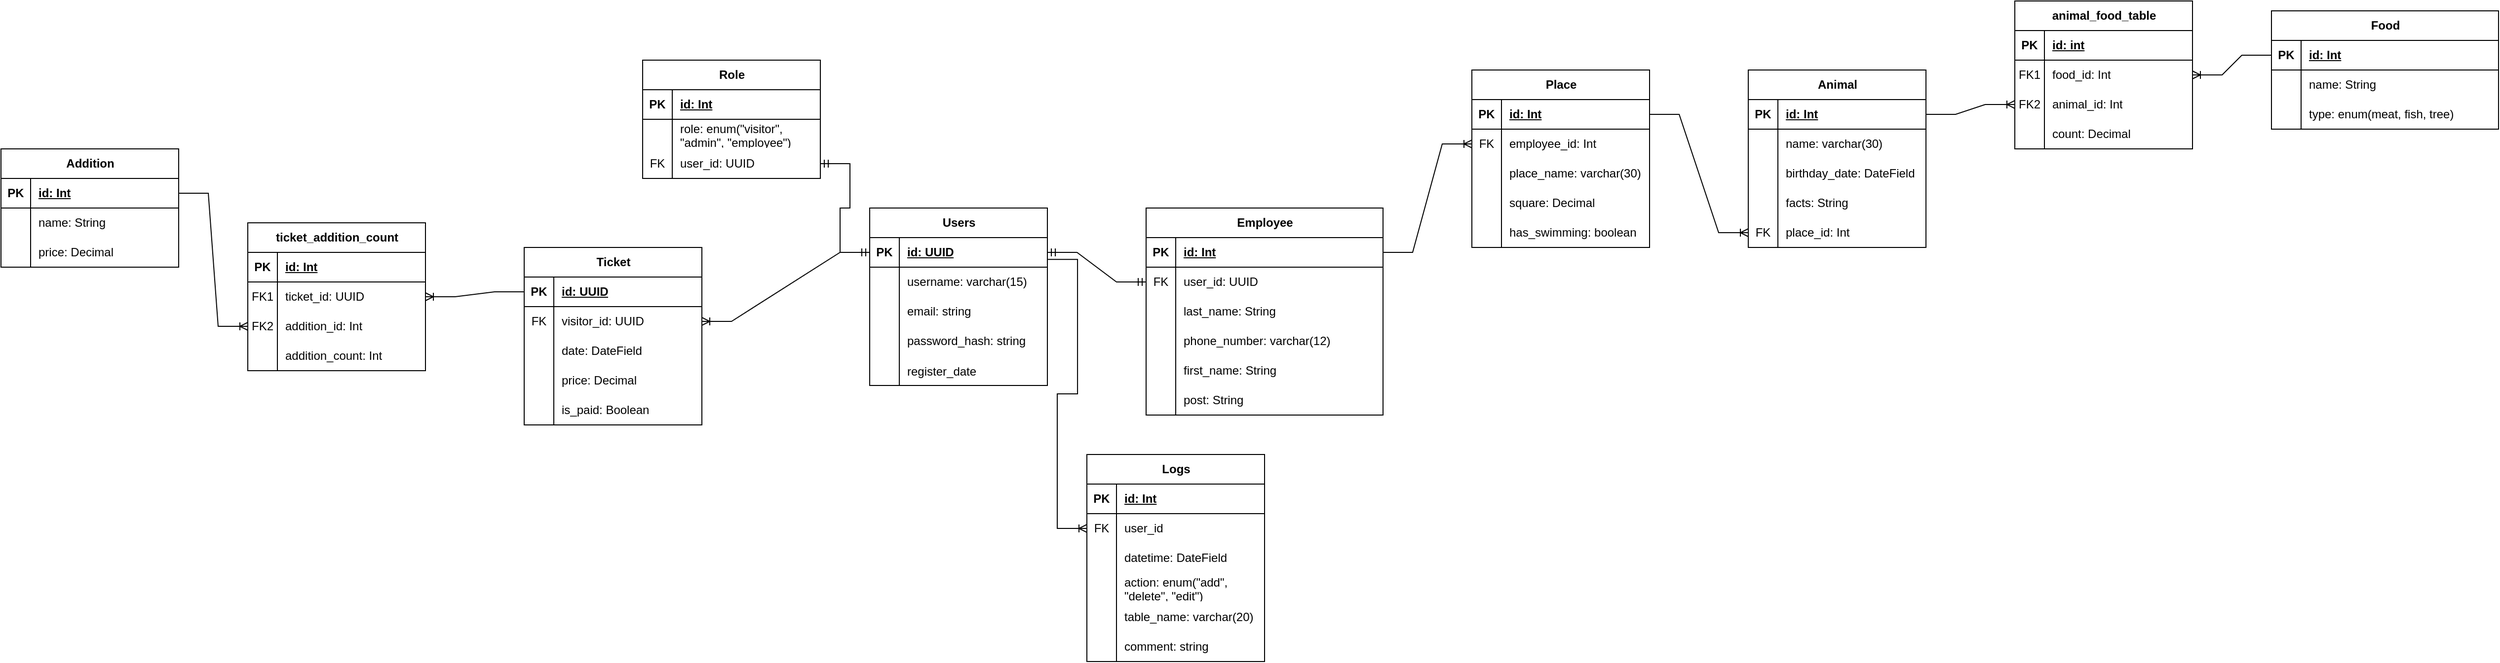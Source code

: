 <mxfile version="24.7.8">
  <diagram name="Page-1" id="DE8N3_P5f9Lv_1x0zMs5">
    <mxGraphModel dx="1420" dy="758" grid="1" gridSize="10" guides="1" tooltips="1" connect="1" arrows="1" fold="1" page="1" pageScale="1" pageWidth="850" pageHeight="1100" math="0" shadow="0">
      <root>
        <mxCell id="0" />
        <mxCell id="1" parent="0" />
        <mxCell id="xOiOOJFxDGVEuiLEVD7t-6" value="Users" style="shape=table;startSize=30;container=1;collapsible=1;childLayout=tableLayout;fixedRows=1;rowLines=0;fontStyle=1;align=center;resizeLast=1;html=1;" parent="1" vertex="1">
          <mxGeometry x="320" y="520" width="180" height="180" as="geometry" />
        </mxCell>
        <mxCell id="xOiOOJFxDGVEuiLEVD7t-7" value="" style="shape=tableRow;horizontal=0;startSize=0;swimlaneHead=0;swimlaneBody=0;fillColor=none;collapsible=0;dropTarget=0;points=[[0,0.5],[1,0.5]];portConstraint=eastwest;top=0;left=0;right=0;bottom=1;" parent="xOiOOJFxDGVEuiLEVD7t-6" vertex="1">
          <mxGeometry y="30" width="180" height="30" as="geometry" />
        </mxCell>
        <mxCell id="xOiOOJFxDGVEuiLEVD7t-8" value="PK" style="shape=partialRectangle;connectable=0;fillColor=none;top=0;left=0;bottom=0;right=0;fontStyle=1;overflow=hidden;whiteSpace=wrap;html=1;" parent="xOiOOJFxDGVEuiLEVD7t-7" vertex="1">
          <mxGeometry width="30" height="30" as="geometry">
            <mxRectangle width="30" height="30" as="alternateBounds" />
          </mxGeometry>
        </mxCell>
        <mxCell id="xOiOOJFxDGVEuiLEVD7t-9" value="id: UUID" style="shape=partialRectangle;connectable=0;fillColor=none;top=0;left=0;bottom=0;right=0;align=left;spacingLeft=6;fontStyle=5;overflow=hidden;whiteSpace=wrap;html=1;" parent="xOiOOJFxDGVEuiLEVD7t-7" vertex="1">
          <mxGeometry x="30" width="150" height="30" as="geometry">
            <mxRectangle width="150" height="30" as="alternateBounds" />
          </mxGeometry>
        </mxCell>
        <mxCell id="xOiOOJFxDGVEuiLEVD7t-10" value="" style="shape=tableRow;horizontal=0;startSize=0;swimlaneHead=0;swimlaneBody=0;fillColor=none;collapsible=0;dropTarget=0;points=[[0,0.5],[1,0.5]];portConstraint=eastwest;top=0;left=0;right=0;bottom=0;" parent="xOiOOJFxDGVEuiLEVD7t-6" vertex="1">
          <mxGeometry y="60" width="180" height="30" as="geometry" />
        </mxCell>
        <mxCell id="xOiOOJFxDGVEuiLEVD7t-11" value="" style="shape=partialRectangle;connectable=0;fillColor=none;top=0;left=0;bottom=0;right=0;editable=1;overflow=hidden;whiteSpace=wrap;html=1;" parent="xOiOOJFxDGVEuiLEVD7t-10" vertex="1">
          <mxGeometry width="30" height="30" as="geometry">
            <mxRectangle width="30" height="30" as="alternateBounds" />
          </mxGeometry>
        </mxCell>
        <mxCell id="xOiOOJFxDGVEuiLEVD7t-12" value="username: varchar(15)" style="shape=partialRectangle;connectable=0;fillColor=none;top=0;left=0;bottom=0;right=0;align=left;spacingLeft=6;overflow=hidden;whiteSpace=wrap;html=1;" parent="xOiOOJFxDGVEuiLEVD7t-10" vertex="1">
          <mxGeometry x="30" width="150" height="30" as="geometry">
            <mxRectangle width="150" height="30" as="alternateBounds" />
          </mxGeometry>
        </mxCell>
        <mxCell id="xOiOOJFxDGVEuiLEVD7t-13" value="" style="shape=tableRow;horizontal=0;startSize=0;swimlaneHead=0;swimlaneBody=0;fillColor=none;collapsible=0;dropTarget=0;points=[[0,0.5],[1,0.5]];portConstraint=eastwest;top=0;left=0;right=0;bottom=0;" parent="xOiOOJFxDGVEuiLEVD7t-6" vertex="1">
          <mxGeometry y="90" width="180" height="30" as="geometry" />
        </mxCell>
        <mxCell id="xOiOOJFxDGVEuiLEVD7t-14" value="" style="shape=partialRectangle;connectable=0;fillColor=none;top=0;left=0;bottom=0;right=0;editable=1;overflow=hidden;whiteSpace=wrap;html=1;" parent="xOiOOJFxDGVEuiLEVD7t-13" vertex="1">
          <mxGeometry width="30" height="30" as="geometry">
            <mxRectangle width="30" height="30" as="alternateBounds" />
          </mxGeometry>
        </mxCell>
        <mxCell id="xOiOOJFxDGVEuiLEVD7t-15" value="email: string" style="shape=partialRectangle;connectable=0;fillColor=none;top=0;left=0;bottom=0;right=0;align=left;spacingLeft=6;overflow=hidden;whiteSpace=wrap;html=1;" parent="xOiOOJFxDGVEuiLEVD7t-13" vertex="1">
          <mxGeometry x="30" width="150" height="30" as="geometry">
            <mxRectangle width="150" height="30" as="alternateBounds" />
          </mxGeometry>
        </mxCell>
        <mxCell id="xOiOOJFxDGVEuiLEVD7t-16" value="" style="shape=tableRow;horizontal=0;startSize=0;swimlaneHead=0;swimlaneBody=0;fillColor=none;collapsible=0;dropTarget=0;points=[[0,0.5],[1,0.5]];portConstraint=eastwest;top=0;left=0;right=0;bottom=0;" parent="xOiOOJFxDGVEuiLEVD7t-6" vertex="1">
          <mxGeometry y="120" width="180" height="30" as="geometry" />
        </mxCell>
        <mxCell id="xOiOOJFxDGVEuiLEVD7t-17" value="" style="shape=partialRectangle;connectable=0;fillColor=none;top=0;left=0;bottom=0;right=0;editable=1;overflow=hidden;whiteSpace=wrap;html=1;" parent="xOiOOJFxDGVEuiLEVD7t-16" vertex="1">
          <mxGeometry width="30" height="30" as="geometry">
            <mxRectangle width="30" height="30" as="alternateBounds" />
          </mxGeometry>
        </mxCell>
        <mxCell id="xOiOOJFxDGVEuiLEVD7t-18" value="password_hash: string" style="shape=partialRectangle;connectable=0;fillColor=none;top=0;left=0;bottom=0;right=0;align=left;spacingLeft=6;overflow=hidden;whiteSpace=wrap;html=1;" parent="xOiOOJFxDGVEuiLEVD7t-16" vertex="1">
          <mxGeometry x="30" width="150" height="30" as="geometry">
            <mxRectangle width="150" height="30" as="alternateBounds" />
          </mxGeometry>
        </mxCell>
        <mxCell id="xOiOOJFxDGVEuiLEVD7t-19" value="" style="shape=tableRow;horizontal=0;startSize=0;swimlaneHead=0;swimlaneBody=0;fillColor=none;collapsible=0;dropTarget=0;points=[[0,0.5],[1,0.5]];portConstraint=eastwest;top=0;left=0;right=0;bottom=0;" parent="xOiOOJFxDGVEuiLEVD7t-6" vertex="1">
          <mxGeometry y="150" width="180" height="30" as="geometry" />
        </mxCell>
        <mxCell id="xOiOOJFxDGVEuiLEVD7t-20" value="" style="shape=partialRectangle;connectable=0;fillColor=none;top=0;left=0;bottom=0;right=0;editable=1;overflow=hidden;" parent="xOiOOJFxDGVEuiLEVD7t-19" vertex="1">
          <mxGeometry width="30" height="30" as="geometry">
            <mxRectangle width="30" height="30" as="alternateBounds" />
          </mxGeometry>
        </mxCell>
        <mxCell id="xOiOOJFxDGVEuiLEVD7t-21" value="register_date" style="shape=partialRectangle;connectable=0;fillColor=none;top=0;left=0;bottom=0;right=0;align=left;spacingLeft=6;overflow=hidden;" parent="xOiOOJFxDGVEuiLEVD7t-19" vertex="1">
          <mxGeometry x="30" width="150" height="30" as="geometry">
            <mxRectangle width="150" height="30" as="alternateBounds" />
          </mxGeometry>
        </mxCell>
        <mxCell id="xOiOOJFxDGVEuiLEVD7t-62" value="Ticket" style="shape=table;startSize=30;container=1;collapsible=1;childLayout=tableLayout;fixedRows=1;rowLines=0;fontStyle=1;align=center;resizeLast=1;html=1;" parent="1" vertex="1">
          <mxGeometry x="-30" y="560" width="180" height="180" as="geometry" />
        </mxCell>
        <mxCell id="xOiOOJFxDGVEuiLEVD7t-63" value="" style="shape=tableRow;horizontal=0;startSize=0;swimlaneHead=0;swimlaneBody=0;fillColor=none;collapsible=0;dropTarget=0;points=[[0,0.5],[1,0.5]];portConstraint=eastwest;top=0;left=0;right=0;bottom=1;" parent="xOiOOJFxDGVEuiLEVD7t-62" vertex="1">
          <mxGeometry y="30" width="180" height="30" as="geometry" />
        </mxCell>
        <mxCell id="xOiOOJFxDGVEuiLEVD7t-64" value="PK" style="shape=partialRectangle;connectable=0;fillColor=none;top=0;left=0;bottom=0;right=0;fontStyle=1;overflow=hidden;whiteSpace=wrap;html=1;" parent="xOiOOJFxDGVEuiLEVD7t-63" vertex="1">
          <mxGeometry width="30" height="30" as="geometry">
            <mxRectangle width="30" height="30" as="alternateBounds" />
          </mxGeometry>
        </mxCell>
        <mxCell id="xOiOOJFxDGVEuiLEVD7t-65" value="id: UUID" style="shape=partialRectangle;connectable=0;fillColor=none;top=0;left=0;bottom=0;right=0;align=left;spacingLeft=6;fontStyle=5;overflow=hidden;whiteSpace=wrap;html=1;" parent="xOiOOJFxDGVEuiLEVD7t-63" vertex="1">
          <mxGeometry x="30" width="150" height="30" as="geometry">
            <mxRectangle width="150" height="30" as="alternateBounds" />
          </mxGeometry>
        </mxCell>
        <mxCell id="xOiOOJFxDGVEuiLEVD7t-66" value="" style="shape=tableRow;horizontal=0;startSize=0;swimlaneHead=0;swimlaneBody=0;fillColor=none;collapsible=0;dropTarget=0;points=[[0,0.5],[1,0.5]];portConstraint=eastwest;top=0;left=0;right=0;bottom=0;" parent="xOiOOJFxDGVEuiLEVD7t-62" vertex="1">
          <mxGeometry y="60" width="180" height="30" as="geometry" />
        </mxCell>
        <mxCell id="xOiOOJFxDGVEuiLEVD7t-67" value="FK" style="shape=partialRectangle;connectable=0;fillColor=none;top=0;left=0;bottom=0;right=0;editable=1;overflow=hidden;whiteSpace=wrap;html=1;" parent="xOiOOJFxDGVEuiLEVD7t-66" vertex="1">
          <mxGeometry width="30" height="30" as="geometry">
            <mxRectangle width="30" height="30" as="alternateBounds" />
          </mxGeometry>
        </mxCell>
        <mxCell id="xOiOOJFxDGVEuiLEVD7t-68" value="visitor&lt;span style=&quot;background-color: initial;&quot;&gt;_id: UUID&lt;/span&gt;" style="shape=partialRectangle;connectable=0;fillColor=none;top=0;left=0;bottom=0;right=0;align=left;spacingLeft=6;overflow=hidden;whiteSpace=wrap;html=1;" parent="xOiOOJFxDGVEuiLEVD7t-66" vertex="1">
          <mxGeometry x="30" width="150" height="30" as="geometry">
            <mxRectangle width="150" height="30" as="alternateBounds" />
          </mxGeometry>
        </mxCell>
        <mxCell id="xOiOOJFxDGVEuiLEVD7t-79" value="" style="shape=tableRow;horizontal=0;startSize=0;swimlaneHead=0;swimlaneBody=0;fillColor=none;collapsible=0;dropTarget=0;points=[[0,0.5],[1,0.5]];portConstraint=eastwest;top=0;left=0;right=0;bottom=0;" parent="xOiOOJFxDGVEuiLEVD7t-62" vertex="1">
          <mxGeometry y="90" width="180" height="30" as="geometry" />
        </mxCell>
        <mxCell id="xOiOOJFxDGVEuiLEVD7t-80" value="" style="shape=partialRectangle;connectable=0;fillColor=none;top=0;left=0;bottom=0;right=0;editable=1;overflow=hidden;whiteSpace=wrap;html=1;" parent="xOiOOJFxDGVEuiLEVD7t-79" vertex="1">
          <mxGeometry width="30" height="30" as="geometry">
            <mxRectangle width="30" height="30" as="alternateBounds" />
          </mxGeometry>
        </mxCell>
        <mxCell id="xOiOOJFxDGVEuiLEVD7t-81" value="date: DateField" style="shape=partialRectangle;connectable=0;fillColor=none;top=0;left=0;bottom=0;right=0;align=left;spacingLeft=6;overflow=hidden;whiteSpace=wrap;html=1;" parent="xOiOOJFxDGVEuiLEVD7t-79" vertex="1">
          <mxGeometry x="30" width="150" height="30" as="geometry">
            <mxRectangle width="150" height="30" as="alternateBounds" />
          </mxGeometry>
        </mxCell>
        <mxCell id="xOiOOJFxDGVEuiLEVD7t-69" value="" style="shape=tableRow;horizontal=0;startSize=0;swimlaneHead=0;swimlaneBody=0;fillColor=none;collapsible=0;dropTarget=0;points=[[0,0.5],[1,0.5]];portConstraint=eastwest;top=0;left=0;right=0;bottom=0;" parent="xOiOOJFxDGVEuiLEVD7t-62" vertex="1">
          <mxGeometry y="120" width="180" height="30" as="geometry" />
        </mxCell>
        <mxCell id="xOiOOJFxDGVEuiLEVD7t-70" value="" style="shape=partialRectangle;connectable=0;fillColor=none;top=0;left=0;bottom=0;right=0;editable=1;overflow=hidden;whiteSpace=wrap;html=1;" parent="xOiOOJFxDGVEuiLEVD7t-69" vertex="1">
          <mxGeometry width="30" height="30" as="geometry">
            <mxRectangle width="30" height="30" as="alternateBounds" />
          </mxGeometry>
        </mxCell>
        <mxCell id="xOiOOJFxDGVEuiLEVD7t-71" value="price: Decimal" style="shape=partialRectangle;connectable=0;fillColor=none;top=0;left=0;bottom=0;right=0;align=left;spacingLeft=6;overflow=hidden;whiteSpace=wrap;html=1;" parent="xOiOOJFxDGVEuiLEVD7t-69" vertex="1">
          <mxGeometry x="30" width="150" height="30" as="geometry">
            <mxRectangle width="150" height="30" as="alternateBounds" />
          </mxGeometry>
        </mxCell>
        <mxCell id="sbSZEmQm2BgtBJLNOcJq-21" value="" style="shape=tableRow;horizontal=0;startSize=0;swimlaneHead=0;swimlaneBody=0;fillColor=none;collapsible=0;dropTarget=0;points=[[0,0.5],[1,0.5]];portConstraint=eastwest;top=0;left=0;right=0;bottom=0;" vertex="1" parent="xOiOOJFxDGVEuiLEVD7t-62">
          <mxGeometry y="150" width="180" height="30" as="geometry" />
        </mxCell>
        <mxCell id="sbSZEmQm2BgtBJLNOcJq-22" value="" style="shape=partialRectangle;connectable=0;fillColor=none;top=0;left=0;bottom=0;right=0;editable=1;overflow=hidden;whiteSpace=wrap;html=1;" vertex="1" parent="sbSZEmQm2BgtBJLNOcJq-21">
          <mxGeometry width="30" height="30" as="geometry">
            <mxRectangle width="30" height="30" as="alternateBounds" />
          </mxGeometry>
        </mxCell>
        <mxCell id="sbSZEmQm2BgtBJLNOcJq-23" value="is_paid: Boolean" style="shape=partialRectangle;connectable=0;fillColor=none;top=0;left=0;bottom=0;right=0;align=left;spacingLeft=6;overflow=hidden;whiteSpace=wrap;html=1;" vertex="1" parent="sbSZEmQm2BgtBJLNOcJq-21">
          <mxGeometry x="30" width="150" height="30" as="geometry">
            <mxRectangle width="150" height="30" as="alternateBounds" />
          </mxGeometry>
        </mxCell>
        <mxCell id="xOiOOJFxDGVEuiLEVD7t-83" value="Addition" style="shape=table;startSize=30;container=1;collapsible=1;childLayout=tableLayout;fixedRows=1;rowLines=0;fontStyle=1;align=center;resizeLast=1;html=1;" parent="1" vertex="1">
          <mxGeometry x="-560" y="460" width="180" height="120" as="geometry" />
        </mxCell>
        <mxCell id="xOiOOJFxDGVEuiLEVD7t-84" value="" style="shape=tableRow;horizontal=0;startSize=0;swimlaneHead=0;swimlaneBody=0;fillColor=none;collapsible=0;dropTarget=0;points=[[0,0.5],[1,0.5]];portConstraint=eastwest;top=0;left=0;right=0;bottom=1;" parent="xOiOOJFxDGVEuiLEVD7t-83" vertex="1">
          <mxGeometry y="30" width="180" height="30" as="geometry" />
        </mxCell>
        <mxCell id="xOiOOJFxDGVEuiLEVD7t-85" value="PK" style="shape=partialRectangle;connectable=0;fillColor=none;top=0;left=0;bottom=0;right=0;fontStyle=1;overflow=hidden;whiteSpace=wrap;html=1;" parent="xOiOOJFxDGVEuiLEVD7t-84" vertex="1">
          <mxGeometry width="30" height="30" as="geometry">
            <mxRectangle width="30" height="30" as="alternateBounds" />
          </mxGeometry>
        </mxCell>
        <mxCell id="xOiOOJFxDGVEuiLEVD7t-86" value="id: Int" style="shape=partialRectangle;connectable=0;fillColor=none;top=0;left=0;bottom=0;right=0;align=left;spacingLeft=6;fontStyle=5;overflow=hidden;whiteSpace=wrap;html=1;" parent="xOiOOJFxDGVEuiLEVD7t-84" vertex="1">
          <mxGeometry x="30" width="150" height="30" as="geometry">
            <mxRectangle width="150" height="30" as="alternateBounds" />
          </mxGeometry>
        </mxCell>
        <mxCell id="xOiOOJFxDGVEuiLEVD7t-87" value="" style="shape=tableRow;horizontal=0;startSize=0;swimlaneHead=0;swimlaneBody=0;fillColor=none;collapsible=0;dropTarget=0;points=[[0,0.5],[1,0.5]];portConstraint=eastwest;top=0;left=0;right=0;bottom=0;" parent="xOiOOJFxDGVEuiLEVD7t-83" vertex="1">
          <mxGeometry y="60" width="180" height="30" as="geometry" />
        </mxCell>
        <mxCell id="xOiOOJFxDGVEuiLEVD7t-88" value="" style="shape=partialRectangle;connectable=0;fillColor=none;top=0;left=0;bottom=0;right=0;editable=1;overflow=hidden;whiteSpace=wrap;html=1;" parent="xOiOOJFxDGVEuiLEVD7t-87" vertex="1">
          <mxGeometry width="30" height="30" as="geometry">
            <mxRectangle width="30" height="30" as="alternateBounds" />
          </mxGeometry>
        </mxCell>
        <mxCell id="xOiOOJFxDGVEuiLEVD7t-89" value="name: String" style="shape=partialRectangle;connectable=0;fillColor=none;top=0;left=0;bottom=0;right=0;align=left;spacingLeft=6;overflow=hidden;whiteSpace=wrap;html=1;" parent="xOiOOJFxDGVEuiLEVD7t-87" vertex="1">
          <mxGeometry x="30" width="150" height="30" as="geometry">
            <mxRectangle width="150" height="30" as="alternateBounds" />
          </mxGeometry>
        </mxCell>
        <mxCell id="xOiOOJFxDGVEuiLEVD7t-90" value="" style="shape=tableRow;horizontal=0;startSize=0;swimlaneHead=0;swimlaneBody=0;fillColor=none;collapsible=0;dropTarget=0;points=[[0,0.5],[1,0.5]];portConstraint=eastwest;top=0;left=0;right=0;bottom=0;" parent="xOiOOJFxDGVEuiLEVD7t-83" vertex="1">
          <mxGeometry y="90" width="180" height="30" as="geometry" />
        </mxCell>
        <mxCell id="xOiOOJFxDGVEuiLEVD7t-91" value="" style="shape=partialRectangle;connectable=0;fillColor=none;top=0;left=0;bottom=0;right=0;editable=1;overflow=hidden;whiteSpace=wrap;html=1;" parent="xOiOOJFxDGVEuiLEVD7t-90" vertex="1">
          <mxGeometry width="30" height="30" as="geometry">
            <mxRectangle width="30" height="30" as="alternateBounds" />
          </mxGeometry>
        </mxCell>
        <mxCell id="xOiOOJFxDGVEuiLEVD7t-92" value="price: Decimal" style="shape=partialRectangle;connectable=0;fillColor=none;top=0;left=0;bottom=0;right=0;align=left;spacingLeft=6;overflow=hidden;whiteSpace=wrap;html=1;" parent="xOiOOJFxDGVEuiLEVD7t-90" vertex="1">
          <mxGeometry x="30" width="150" height="30" as="geometry">
            <mxRectangle width="150" height="30" as="alternateBounds" />
          </mxGeometry>
        </mxCell>
        <mxCell id="xOiOOJFxDGVEuiLEVD7t-96" value="ticket_addition_count" style="shape=table;startSize=30;container=1;collapsible=1;childLayout=tableLayout;fixedRows=1;rowLines=0;fontStyle=1;align=center;resizeLast=1;html=1;" parent="1" vertex="1">
          <mxGeometry x="-310" y="535" width="180" height="150" as="geometry" />
        </mxCell>
        <mxCell id="xOiOOJFxDGVEuiLEVD7t-97" value="" style="shape=tableRow;horizontal=0;startSize=0;swimlaneHead=0;swimlaneBody=0;fillColor=none;collapsible=0;dropTarget=0;points=[[0,0.5],[1,0.5]];portConstraint=eastwest;top=0;left=0;right=0;bottom=1;" parent="xOiOOJFxDGVEuiLEVD7t-96" vertex="1">
          <mxGeometry y="30" width="180" height="30" as="geometry" />
        </mxCell>
        <mxCell id="xOiOOJFxDGVEuiLEVD7t-98" value="PK" style="shape=partialRectangle;connectable=0;fillColor=none;top=0;left=0;bottom=0;right=0;fontStyle=1;overflow=hidden;whiteSpace=wrap;html=1;" parent="xOiOOJFxDGVEuiLEVD7t-97" vertex="1">
          <mxGeometry width="30" height="30" as="geometry">
            <mxRectangle width="30" height="30" as="alternateBounds" />
          </mxGeometry>
        </mxCell>
        <mxCell id="xOiOOJFxDGVEuiLEVD7t-99" value="id: Int" style="shape=partialRectangle;connectable=0;fillColor=none;top=0;left=0;bottom=0;right=0;align=left;spacingLeft=6;fontStyle=5;overflow=hidden;whiteSpace=wrap;html=1;" parent="xOiOOJFxDGVEuiLEVD7t-97" vertex="1">
          <mxGeometry x="30" width="150" height="30" as="geometry">
            <mxRectangle width="150" height="30" as="alternateBounds" />
          </mxGeometry>
        </mxCell>
        <mxCell id="xOiOOJFxDGVEuiLEVD7t-100" value="" style="shape=tableRow;horizontal=0;startSize=0;swimlaneHead=0;swimlaneBody=0;fillColor=none;collapsible=0;dropTarget=0;points=[[0,0.5],[1,0.5]];portConstraint=eastwest;top=0;left=0;right=0;bottom=0;" parent="xOiOOJFxDGVEuiLEVD7t-96" vertex="1">
          <mxGeometry y="60" width="180" height="30" as="geometry" />
        </mxCell>
        <mxCell id="xOiOOJFxDGVEuiLEVD7t-101" value="FK1" style="shape=partialRectangle;connectable=0;fillColor=none;top=0;left=0;bottom=0;right=0;editable=1;overflow=hidden;whiteSpace=wrap;html=1;" parent="xOiOOJFxDGVEuiLEVD7t-100" vertex="1">
          <mxGeometry width="30" height="30" as="geometry">
            <mxRectangle width="30" height="30" as="alternateBounds" />
          </mxGeometry>
        </mxCell>
        <mxCell id="xOiOOJFxDGVEuiLEVD7t-102" value="ticket_id: UUID" style="shape=partialRectangle;connectable=0;fillColor=none;top=0;left=0;bottom=0;right=0;align=left;spacingLeft=6;overflow=hidden;whiteSpace=wrap;html=1;" parent="xOiOOJFxDGVEuiLEVD7t-100" vertex="1">
          <mxGeometry x="30" width="150" height="30" as="geometry">
            <mxRectangle width="150" height="30" as="alternateBounds" />
          </mxGeometry>
        </mxCell>
        <mxCell id="xOiOOJFxDGVEuiLEVD7t-103" value="" style="shape=tableRow;horizontal=0;startSize=0;swimlaneHead=0;swimlaneBody=0;fillColor=none;collapsible=0;dropTarget=0;points=[[0,0.5],[1,0.5]];portConstraint=eastwest;top=0;left=0;right=0;bottom=0;" parent="xOiOOJFxDGVEuiLEVD7t-96" vertex="1">
          <mxGeometry y="90" width="180" height="30" as="geometry" />
        </mxCell>
        <mxCell id="xOiOOJFxDGVEuiLEVD7t-104" value="FK2" style="shape=partialRectangle;connectable=0;fillColor=none;top=0;left=0;bottom=0;right=0;editable=1;overflow=hidden;whiteSpace=wrap;html=1;" parent="xOiOOJFxDGVEuiLEVD7t-103" vertex="1">
          <mxGeometry width="30" height="30" as="geometry">
            <mxRectangle width="30" height="30" as="alternateBounds" />
          </mxGeometry>
        </mxCell>
        <mxCell id="xOiOOJFxDGVEuiLEVD7t-105" value="addition_id: Int" style="shape=partialRectangle;connectable=0;fillColor=none;top=0;left=0;bottom=0;right=0;align=left;spacingLeft=6;overflow=hidden;whiteSpace=wrap;html=1;" parent="xOiOOJFxDGVEuiLEVD7t-103" vertex="1">
          <mxGeometry x="30" width="150" height="30" as="geometry">
            <mxRectangle width="150" height="30" as="alternateBounds" />
          </mxGeometry>
        </mxCell>
        <mxCell id="xOiOOJFxDGVEuiLEVD7t-106" value="" style="shape=tableRow;horizontal=0;startSize=0;swimlaneHead=0;swimlaneBody=0;fillColor=none;collapsible=0;dropTarget=0;points=[[0,0.5],[1,0.5]];portConstraint=eastwest;top=0;left=0;right=0;bottom=0;" parent="xOiOOJFxDGVEuiLEVD7t-96" vertex="1">
          <mxGeometry y="120" width="180" height="30" as="geometry" />
        </mxCell>
        <mxCell id="xOiOOJFxDGVEuiLEVD7t-107" value="" style="shape=partialRectangle;connectable=0;fillColor=none;top=0;left=0;bottom=0;right=0;editable=1;overflow=hidden;whiteSpace=wrap;html=1;" parent="xOiOOJFxDGVEuiLEVD7t-106" vertex="1">
          <mxGeometry width="30" height="30" as="geometry">
            <mxRectangle width="30" height="30" as="alternateBounds" />
          </mxGeometry>
        </mxCell>
        <mxCell id="xOiOOJFxDGVEuiLEVD7t-108" value="addition_count: Int" style="shape=partialRectangle;connectable=0;fillColor=none;top=0;left=0;bottom=0;right=0;align=left;spacingLeft=6;overflow=hidden;whiteSpace=wrap;html=1;" parent="xOiOOJFxDGVEuiLEVD7t-106" vertex="1">
          <mxGeometry x="30" width="150" height="30" as="geometry">
            <mxRectangle width="150" height="30" as="alternateBounds" />
          </mxGeometry>
        </mxCell>
        <mxCell id="xOiOOJFxDGVEuiLEVD7t-82" value="" style="edgeStyle=entityRelationEdgeStyle;fontSize=12;html=1;endArrow=ERoneToMany;rounded=0;exitX=0;exitY=0.5;exitDx=0;exitDy=0;entryX=1;entryY=0.5;entryDx=0;entryDy=0;" parent="1" source="xOiOOJFxDGVEuiLEVD7t-7" target="xOiOOJFxDGVEuiLEVD7t-66" edge="1">
          <mxGeometry width="100" height="100" relative="1" as="geometry">
            <mxPoint x="70" y="565" as="sourcePoint" />
            <mxPoint x="-30" y="690" as="targetPoint" />
            <Array as="points">
              <mxPoint x="320" y="565" />
              <mxPoint x="190" y="565" />
            </Array>
          </mxGeometry>
        </mxCell>
        <mxCell id="xOiOOJFxDGVEuiLEVD7t-109" value="" style="edgeStyle=entityRelationEdgeStyle;fontSize=12;html=1;endArrow=ERoneToMany;rounded=0;exitX=1;exitY=0.5;exitDx=0;exitDy=0;entryX=0;entryY=0.5;entryDx=0;entryDy=0;" parent="1" source="xOiOOJFxDGVEuiLEVD7t-84" target="xOiOOJFxDGVEuiLEVD7t-103" edge="1">
          <mxGeometry width="100" height="100" relative="1" as="geometry">
            <mxPoint x="-410" y="540" as="sourcePoint" />
            <mxPoint x="-480" y="530" as="targetPoint" />
          </mxGeometry>
        </mxCell>
        <mxCell id="xOiOOJFxDGVEuiLEVD7t-112" value="" style="edgeStyle=entityRelationEdgeStyle;fontSize=12;html=1;endArrow=ERoneToMany;rounded=0;entryX=1;entryY=0.5;entryDx=0;entryDy=0;exitX=0;exitY=0.5;exitDx=0;exitDy=0;" parent="1" source="xOiOOJFxDGVEuiLEVD7t-63" target="xOiOOJFxDGVEuiLEVD7t-100" edge="1">
          <mxGeometry width="100" height="100" relative="1" as="geometry">
            <mxPoint x="-270" y="560" as="sourcePoint" />
            <mxPoint x="-170" y="460" as="targetPoint" />
          </mxGeometry>
        </mxCell>
        <mxCell id="xOiOOJFxDGVEuiLEVD7t-113" value="Employee" style="shape=table;startSize=30;container=1;collapsible=1;childLayout=tableLayout;fixedRows=1;rowLines=0;fontStyle=1;align=center;resizeLast=1;html=1;" parent="1" vertex="1">
          <mxGeometry x="600" y="520" width="240" height="210" as="geometry" />
        </mxCell>
        <mxCell id="xOiOOJFxDGVEuiLEVD7t-114" value="" style="shape=tableRow;horizontal=0;startSize=0;swimlaneHead=0;swimlaneBody=0;fillColor=none;collapsible=0;dropTarget=0;points=[[0,0.5],[1,0.5]];portConstraint=eastwest;top=0;left=0;right=0;bottom=1;" parent="xOiOOJFxDGVEuiLEVD7t-113" vertex="1">
          <mxGeometry y="30" width="240" height="30" as="geometry" />
        </mxCell>
        <mxCell id="xOiOOJFxDGVEuiLEVD7t-115" value="PK" style="shape=partialRectangle;connectable=0;fillColor=none;top=0;left=0;bottom=0;right=0;fontStyle=1;overflow=hidden;whiteSpace=wrap;html=1;" parent="xOiOOJFxDGVEuiLEVD7t-114" vertex="1">
          <mxGeometry width="30" height="30" as="geometry">
            <mxRectangle width="30" height="30" as="alternateBounds" />
          </mxGeometry>
        </mxCell>
        <mxCell id="xOiOOJFxDGVEuiLEVD7t-116" value="id: Int" style="shape=partialRectangle;connectable=0;fillColor=none;top=0;left=0;bottom=0;right=0;align=left;spacingLeft=6;fontStyle=5;overflow=hidden;whiteSpace=wrap;html=1;" parent="xOiOOJFxDGVEuiLEVD7t-114" vertex="1">
          <mxGeometry x="30" width="210" height="30" as="geometry">
            <mxRectangle width="210" height="30" as="alternateBounds" />
          </mxGeometry>
        </mxCell>
        <mxCell id="xOiOOJFxDGVEuiLEVD7t-117" value="" style="shape=tableRow;horizontal=0;startSize=0;swimlaneHead=0;swimlaneBody=0;fillColor=none;collapsible=0;dropTarget=0;points=[[0,0.5],[1,0.5]];portConstraint=eastwest;top=0;left=0;right=0;bottom=0;" parent="xOiOOJFxDGVEuiLEVD7t-113" vertex="1">
          <mxGeometry y="60" width="240" height="30" as="geometry" />
        </mxCell>
        <mxCell id="xOiOOJFxDGVEuiLEVD7t-118" value="FK" style="shape=partialRectangle;connectable=0;fillColor=none;top=0;left=0;bottom=0;right=0;editable=1;overflow=hidden;whiteSpace=wrap;html=1;" parent="xOiOOJFxDGVEuiLEVD7t-117" vertex="1">
          <mxGeometry width="30" height="30" as="geometry">
            <mxRectangle width="30" height="30" as="alternateBounds" />
          </mxGeometry>
        </mxCell>
        <mxCell id="xOiOOJFxDGVEuiLEVD7t-119" value="user_id: UUID" style="shape=partialRectangle;connectable=0;fillColor=none;top=0;left=0;bottom=0;right=0;align=left;spacingLeft=6;overflow=hidden;whiteSpace=wrap;html=1;" parent="xOiOOJFxDGVEuiLEVD7t-117" vertex="1">
          <mxGeometry x="30" width="210" height="30" as="geometry">
            <mxRectangle width="210" height="30" as="alternateBounds" />
          </mxGeometry>
        </mxCell>
        <mxCell id="xOiOOJFxDGVEuiLEVD7t-120" value="" style="shape=tableRow;horizontal=0;startSize=0;swimlaneHead=0;swimlaneBody=0;fillColor=none;collapsible=0;dropTarget=0;points=[[0,0.5],[1,0.5]];portConstraint=eastwest;top=0;left=0;right=0;bottom=0;" parent="xOiOOJFxDGVEuiLEVD7t-113" vertex="1">
          <mxGeometry y="90" width="240" height="30" as="geometry" />
        </mxCell>
        <mxCell id="xOiOOJFxDGVEuiLEVD7t-121" value="" style="shape=partialRectangle;connectable=0;fillColor=none;top=0;left=0;bottom=0;right=0;editable=1;overflow=hidden;whiteSpace=wrap;html=1;" parent="xOiOOJFxDGVEuiLEVD7t-120" vertex="1">
          <mxGeometry width="30" height="30" as="geometry">
            <mxRectangle width="30" height="30" as="alternateBounds" />
          </mxGeometry>
        </mxCell>
        <mxCell id="xOiOOJFxDGVEuiLEVD7t-122" value="last_name: String" style="shape=partialRectangle;connectable=0;fillColor=none;top=0;left=0;bottom=0;right=0;align=left;spacingLeft=6;overflow=hidden;whiteSpace=wrap;html=1;" parent="xOiOOJFxDGVEuiLEVD7t-120" vertex="1">
          <mxGeometry x="30" width="210" height="30" as="geometry">
            <mxRectangle width="210" height="30" as="alternateBounds" />
          </mxGeometry>
        </mxCell>
        <mxCell id="xOiOOJFxDGVEuiLEVD7t-123" value="" style="shape=tableRow;horizontal=0;startSize=0;swimlaneHead=0;swimlaneBody=0;fillColor=none;collapsible=0;dropTarget=0;points=[[0,0.5],[1,0.5]];portConstraint=eastwest;top=0;left=0;right=0;bottom=0;" parent="xOiOOJFxDGVEuiLEVD7t-113" vertex="1">
          <mxGeometry y="120" width="240" height="30" as="geometry" />
        </mxCell>
        <mxCell id="xOiOOJFxDGVEuiLEVD7t-124" value="" style="shape=partialRectangle;connectable=0;fillColor=none;top=0;left=0;bottom=0;right=0;editable=1;overflow=hidden;whiteSpace=wrap;html=1;" parent="xOiOOJFxDGVEuiLEVD7t-123" vertex="1">
          <mxGeometry width="30" height="30" as="geometry">
            <mxRectangle width="30" height="30" as="alternateBounds" />
          </mxGeometry>
        </mxCell>
        <mxCell id="xOiOOJFxDGVEuiLEVD7t-125" value="phone_number: varchar(12)" style="shape=partialRectangle;connectable=0;fillColor=none;top=0;left=0;bottom=0;right=0;align=left;spacingLeft=6;overflow=hidden;whiteSpace=wrap;html=1;" parent="xOiOOJFxDGVEuiLEVD7t-123" vertex="1">
          <mxGeometry x="30" width="210" height="30" as="geometry">
            <mxRectangle width="210" height="30" as="alternateBounds" />
          </mxGeometry>
        </mxCell>
        <mxCell id="xOiOOJFxDGVEuiLEVD7t-162" value="" style="shape=tableRow;horizontal=0;startSize=0;swimlaneHead=0;swimlaneBody=0;fillColor=none;collapsible=0;dropTarget=0;points=[[0,0.5],[1,0.5]];portConstraint=eastwest;top=0;left=0;right=0;bottom=0;" parent="xOiOOJFxDGVEuiLEVD7t-113" vertex="1">
          <mxGeometry y="150" width="240" height="30" as="geometry" />
        </mxCell>
        <mxCell id="xOiOOJFxDGVEuiLEVD7t-163" value="" style="shape=partialRectangle;connectable=0;fillColor=none;top=0;left=0;bottom=0;right=0;editable=1;overflow=hidden;whiteSpace=wrap;html=1;" parent="xOiOOJFxDGVEuiLEVD7t-162" vertex="1">
          <mxGeometry width="30" height="30" as="geometry">
            <mxRectangle width="30" height="30" as="alternateBounds" />
          </mxGeometry>
        </mxCell>
        <mxCell id="xOiOOJFxDGVEuiLEVD7t-164" value="first_name: String" style="shape=partialRectangle;connectable=0;fillColor=none;top=0;left=0;bottom=0;right=0;align=left;spacingLeft=6;overflow=hidden;whiteSpace=wrap;html=1;" parent="xOiOOJFxDGVEuiLEVD7t-162" vertex="1">
          <mxGeometry x="30" width="210" height="30" as="geometry">
            <mxRectangle width="210" height="30" as="alternateBounds" />
          </mxGeometry>
        </mxCell>
        <mxCell id="sbSZEmQm2BgtBJLNOcJq-1" value="" style="shape=tableRow;horizontal=0;startSize=0;swimlaneHead=0;swimlaneBody=0;fillColor=none;collapsible=0;dropTarget=0;points=[[0,0.5],[1,0.5]];portConstraint=eastwest;top=0;left=0;right=0;bottom=0;" vertex="1" parent="xOiOOJFxDGVEuiLEVD7t-113">
          <mxGeometry y="180" width="240" height="30" as="geometry" />
        </mxCell>
        <mxCell id="sbSZEmQm2BgtBJLNOcJq-2" value="" style="shape=partialRectangle;connectable=0;fillColor=none;top=0;left=0;bottom=0;right=0;editable=1;overflow=hidden;whiteSpace=wrap;html=1;" vertex="1" parent="sbSZEmQm2BgtBJLNOcJq-1">
          <mxGeometry width="30" height="30" as="geometry">
            <mxRectangle width="30" height="30" as="alternateBounds" />
          </mxGeometry>
        </mxCell>
        <mxCell id="sbSZEmQm2BgtBJLNOcJq-3" value="post: String" style="shape=partialRectangle;connectable=0;fillColor=none;top=0;left=0;bottom=0;right=0;align=left;spacingLeft=6;overflow=hidden;whiteSpace=wrap;html=1;" vertex="1" parent="sbSZEmQm2BgtBJLNOcJq-1">
          <mxGeometry x="30" width="210" height="30" as="geometry">
            <mxRectangle width="210" height="30" as="alternateBounds" />
          </mxGeometry>
        </mxCell>
        <mxCell id="xOiOOJFxDGVEuiLEVD7t-129" value="Place" style="shape=table;startSize=30;container=1;collapsible=1;childLayout=tableLayout;fixedRows=1;rowLines=0;fontStyle=1;align=center;resizeLast=1;html=1;" parent="1" vertex="1">
          <mxGeometry x="930" y="380" width="180" height="180" as="geometry" />
        </mxCell>
        <mxCell id="xOiOOJFxDGVEuiLEVD7t-130" value="" style="shape=tableRow;horizontal=0;startSize=0;swimlaneHead=0;swimlaneBody=0;fillColor=none;collapsible=0;dropTarget=0;points=[[0,0.5],[1,0.5]];portConstraint=eastwest;top=0;left=0;right=0;bottom=1;" parent="xOiOOJFxDGVEuiLEVD7t-129" vertex="1">
          <mxGeometry y="30" width="180" height="30" as="geometry" />
        </mxCell>
        <mxCell id="xOiOOJFxDGVEuiLEVD7t-131" value="PK" style="shape=partialRectangle;connectable=0;fillColor=none;top=0;left=0;bottom=0;right=0;fontStyle=1;overflow=hidden;whiteSpace=wrap;html=1;" parent="xOiOOJFxDGVEuiLEVD7t-130" vertex="1">
          <mxGeometry width="30" height="30" as="geometry">
            <mxRectangle width="30" height="30" as="alternateBounds" />
          </mxGeometry>
        </mxCell>
        <mxCell id="xOiOOJFxDGVEuiLEVD7t-132" value="id: Int" style="shape=partialRectangle;connectable=0;fillColor=none;top=0;left=0;bottom=0;right=0;align=left;spacingLeft=6;fontStyle=5;overflow=hidden;whiteSpace=wrap;html=1;" parent="xOiOOJFxDGVEuiLEVD7t-130" vertex="1">
          <mxGeometry x="30" width="150" height="30" as="geometry">
            <mxRectangle width="150" height="30" as="alternateBounds" />
          </mxGeometry>
        </mxCell>
        <mxCell id="xOiOOJFxDGVEuiLEVD7t-133" value="" style="shape=tableRow;horizontal=0;startSize=0;swimlaneHead=0;swimlaneBody=0;fillColor=none;collapsible=0;dropTarget=0;points=[[0,0.5],[1,0.5]];portConstraint=eastwest;top=0;left=0;right=0;bottom=0;" parent="xOiOOJFxDGVEuiLEVD7t-129" vertex="1">
          <mxGeometry y="60" width="180" height="30" as="geometry" />
        </mxCell>
        <mxCell id="xOiOOJFxDGVEuiLEVD7t-134" value="FK" style="shape=partialRectangle;connectable=0;fillColor=none;top=0;left=0;bottom=0;right=0;editable=1;overflow=hidden;whiteSpace=wrap;html=1;" parent="xOiOOJFxDGVEuiLEVD7t-133" vertex="1">
          <mxGeometry width="30" height="30" as="geometry">
            <mxRectangle width="30" height="30" as="alternateBounds" />
          </mxGeometry>
        </mxCell>
        <mxCell id="xOiOOJFxDGVEuiLEVD7t-135" value="employee_id: Int" style="shape=partialRectangle;connectable=0;fillColor=none;top=0;left=0;bottom=0;right=0;align=left;spacingLeft=6;overflow=hidden;whiteSpace=wrap;html=1;" parent="xOiOOJFxDGVEuiLEVD7t-133" vertex="1">
          <mxGeometry x="30" width="150" height="30" as="geometry">
            <mxRectangle width="150" height="30" as="alternateBounds" />
          </mxGeometry>
        </mxCell>
        <mxCell id="xOiOOJFxDGVEuiLEVD7t-136" value="" style="shape=tableRow;horizontal=0;startSize=0;swimlaneHead=0;swimlaneBody=0;fillColor=none;collapsible=0;dropTarget=0;points=[[0,0.5],[1,0.5]];portConstraint=eastwest;top=0;left=0;right=0;bottom=0;" parent="xOiOOJFxDGVEuiLEVD7t-129" vertex="1">
          <mxGeometry y="90" width="180" height="30" as="geometry" />
        </mxCell>
        <mxCell id="xOiOOJFxDGVEuiLEVD7t-137" value="" style="shape=partialRectangle;connectable=0;fillColor=none;top=0;left=0;bottom=0;right=0;editable=1;overflow=hidden;whiteSpace=wrap;html=1;" parent="xOiOOJFxDGVEuiLEVD7t-136" vertex="1">
          <mxGeometry width="30" height="30" as="geometry">
            <mxRectangle width="30" height="30" as="alternateBounds" />
          </mxGeometry>
        </mxCell>
        <mxCell id="xOiOOJFxDGVEuiLEVD7t-138" value="place_name: varchar(30)" style="shape=partialRectangle;connectable=0;fillColor=none;top=0;left=0;bottom=0;right=0;align=left;spacingLeft=6;overflow=hidden;whiteSpace=wrap;html=1;" parent="xOiOOJFxDGVEuiLEVD7t-136" vertex="1">
          <mxGeometry x="30" width="150" height="30" as="geometry">
            <mxRectangle width="150" height="30" as="alternateBounds" />
          </mxGeometry>
        </mxCell>
        <mxCell id="xOiOOJFxDGVEuiLEVD7t-139" value="" style="shape=tableRow;horizontal=0;startSize=0;swimlaneHead=0;swimlaneBody=0;fillColor=none;collapsible=0;dropTarget=0;points=[[0,0.5],[1,0.5]];portConstraint=eastwest;top=0;left=0;right=0;bottom=0;" parent="xOiOOJFxDGVEuiLEVD7t-129" vertex="1">
          <mxGeometry y="120" width="180" height="30" as="geometry" />
        </mxCell>
        <mxCell id="xOiOOJFxDGVEuiLEVD7t-140" value="" style="shape=partialRectangle;connectable=0;fillColor=none;top=0;left=0;bottom=0;right=0;editable=1;overflow=hidden;whiteSpace=wrap;html=1;" parent="xOiOOJFxDGVEuiLEVD7t-139" vertex="1">
          <mxGeometry width="30" height="30" as="geometry">
            <mxRectangle width="30" height="30" as="alternateBounds" />
          </mxGeometry>
        </mxCell>
        <mxCell id="xOiOOJFxDGVEuiLEVD7t-141" value="square: Decimal" style="shape=partialRectangle;connectable=0;fillColor=none;top=0;left=0;bottom=0;right=0;align=left;spacingLeft=6;overflow=hidden;whiteSpace=wrap;html=1;" parent="xOiOOJFxDGVEuiLEVD7t-139" vertex="1">
          <mxGeometry x="30" width="150" height="30" as="geometry">
            <mxRectangle width="150" height="30" as="alternateBounds" />
          </mxGeometry>
        </mxCell>
        <mxCell id="xOiOOJFxDGVEuiLEVD7t-142" value="" style="shape=tableRow;horizontal=0;startSize=0;swimlaneHead=0;swimlaneBody=0;fillColor=none;collapsible=0;dropTarget=0;points=[[0,0.5],[1,0.5]];portConstraint=eastwest;top=0;left=0;right=0;bottom=0;" parent="xOiOOJFxDGVEuiLEVD7t-129" vertex="1">
          <mxGeometry y="150" width="180" height="30" as="geometry" />
        </mxCell>
        <mxCell id="xOiOOJFxDGVEuiLEVD7t-143" value="" style="shape=partialRectangle;connectable=0;fillColor=none;top=0;left=0;bottom=0;right=0;editable=1;overflow=hidden;whiteSpace=wrap;html=1;" parent="xOiOOJFxDGVEuiLEVD7t-142" vertex="1">
          <mxGeometry width="30" height="30" as="geometry">
            <mxRectangle width="30" height="30" as="alternateBounds" />
          </mxGeometry>
        </mxCell>
        <mxCell id="xOiOOJFxDGVEuiLEVD7t-144" value="has_swimming: boolean" style="shape=partialRectangle;connectable=0;fillColor=none;top=0;left=0;bottom=0;right=0;align=left;spacingLeft=6;overflow=hidden;whiteSpace=wrap;html=1;" parent="xOiOOJFxDGVEuiLEVD7t-142" vertex="1">
          <mxGeometry x="30" width="150" height="30" as="geometry">
            <mxRectangle width="150" height="30" as="alternateBounds" />
          </mxGeometry>
        </mxCell>
        <mxCell id="xOiOOJFxDGVEuiLEVD7t-145" value="" style="edgeStyle=entityRelationEdgeStyle;fontSize=12;html=1;endArrow=ERmandOne;rounded=0;exitX=1;exitY=0.5;exitDx=0;exitDy=0;entryX=0;entryY=0.5;entryDx=0;entryDy=0;endFill=0;startArrow=ERmandOne;startFill=0;" parent="1" source="xOiOOJFxDGVEuiLEVD7t-7" target="xOiOOJFxDGVEuiLEVD7t-117" edge="1">
          <mxGeometry width="100" height="100" relative="1" as="geometry">
            <mxPoint x="590" y="430" as="sourcePoint" />
            <mxPoint x="520" y="460" as="targetPoint" />
          </mxGeometry>
        </mxCell>
        <mxCell id="xOiOOJFxDGVEuiLEVD7t-166" value="Animal" style="shape=table;startSize=30;container=1;collapsible=1;childLayout=tableLayout;fixedRows=1;rowLines=0;fontStyle=1;align=center;resizeLast=1;html=1;" parent="1" vertex="1">
          <mxGeometry x="1210" y="380" width="180" height="180" as="geometry" />
        </mxCell>
        <mxCell id="xOiOOJFxDGVEuiLEVD7t-167" value="" style="shape=tableRow;horizontal=0;startSize=0;swimlaneHead=0;swimlaneBody=0;fillColor=none;collapsible=0;dropTarget=0;points=[[0,0.5],[1,0.5]];portConstraint=eastwest;top=0;left=0;right=0;bottom=1;" parent="xOiOOJFxDGVEuiLEVD7t-166" vertex="1">
          <mxGeometry y="30" width="180" height="30" as="geometry" />
        </mxCell>
        <mxCell id="xOiOOJFxDGVEuiLEVD7t-168" value="PK" style="shape=partialRectangle;connectable=0;fillColor=none;top=0;left=0;bottom=0;right=0;fontStyle=1;overflow=hidden;whiteSpace=wrap;html=1;" parent="xOiOOJFxDGVEuiLEVD7t-167" vertex="1">
          <mxGeometry width="30" height="30" as="geometry">
            <mxRectangle width="30" height="30" as="alternateBounds" />
          </mxGeometry>
        </mxCell>
        <mxCell id="xOiOOJFxDGVEuiLEVD7t-169" value="id: Int" style="shape=partialRectangle;connectable=0;fillColor=none;top=0;left=0;bottom=0;right=0;align=left;spacingLeft=6;fontStyle=5;overflow=hidden;whiteSpace=wrap;html=1;" parent="xOiOOJFxDGVEuiLEVD7t-167" vertex="1">
          <mxGeometry x="30" width="150" height="30" as="geometry">
            <mxRectangle width="150" height="30" as="alternateBounds" />
          </mxGeometry>
        </mxCell>
        <mxCell id="xOiOOJFxDGVEuiLEVD7t-170" value="" style="shape=tableRow;horizontal=0;startSize=0;swimlaneHead=0;swimlaneBody=0;fillColor=none;collapsible=0;dropTarget=0;points=[[0,0.5],[1,0.5]];portConstraint=eastwest;top=0;left=0;right=0;bottom=0;" parent="xOiOOJFxDGVEuiLEVD7t-166" vertex="1">
          <mxGeometry y="60" width="180" height="30" as="geometry" />
        </mxCell>
        <mxCell id="xOiOOJFxDGVEuiLEVD7t-171" value="" style="shape=partialRectangle;connectable=0;fillColor=none;top=0;left=0;bottom=0;right=0;editable=1;overflow=hidden;whiteSpace=wrap;html=1;" parent="xOiOOJFxDGVEuiLEVD7t-170" vertex="1">
          <mxGeometry width="30" height="30" as="geometry">
            <mxRectangle width="30" height="30" as="alternateBounds" />
          </mxGeometry>
        </mxCell>
        <mxCell id="xOiOOJFxDGVEuiLEVD7t-172" value="name: varchar(30)" style="shape=partialRectangle;connectable=0;fillColor=none;top=0;left=0;bottom=0;right=0;align=left;spacingLeft=6;overflow=hidden;whiteSpace=wrap;html=1;" parent="xOiOOJFxDGVEuiLEVD7t-170" vertex="1">
          <mxGeometry x="30" width="150" height="30" as="geometry">
            <mxRectangle width="150" height="30" as="alternateBounds" />
          </mxGeometry>
        </mxCell>
        <mxCell id="xOiOOJFxDGVEuiLEVD7t-173" value="" style="shape=tableRow;horizontal=0;startSize=0;swimlaneHead=0;swimlaneBody=0;fillColor=none;collapsible=0;dropTarget=0;points=[[0,0.5],[1,0.5]];portConstraint=eastwest;top=0;left=0;right=0;bottom=0;" parent="xOiOOJFxDGVEuiLEVD7t-166" vertex="1">
          <mxGeometry y="90" width="180" height="30" as="geometry" />
        </mxCell>
        <mxCell id="xOiOOJFxDGVEuiLEVD7t-174" value="" style="shape=partialRectangle;connectable=0;fillColor=none;top=0;left=0;bottom=0;right=0;editable=1;overflow=hidden;whiteSpace=wrap;html=1;" parent="xOiOOJFxDGVEuiLEVD7t-173" vertex="1">
          <mxGeometry width="30" height="30" as="geometry">
            <mxRectangle width="30" height="30" as="alternateBounds" />
          </mxGeometry>
        </mxCell>
        <mxCell id="xOiOOJFxDGVEuiLEVD7t-175" value="birthday_date: DateField" style="shape=partialRectangle;connectable=0;fillColor=none;top=0;left=0;bottom=0;right=0;align=left;spacingLeft=6;overflow=hidden;whiteSpace=wrap;html=1;" parent="xOiOOJFxDGVEuiLEVD7t-173" vertex="1">
          <mxGeometry x="30" width="150" height="30" as="geometry">
            <mxRectangle width="150" height="30" as="alternateBounds" />
          </mxGeometry>
        </mxCell>
        <mxCell id="xOiOOJFxDGVEuiLEVD7t-176" value="" style="shape=tableRow;horizontal=0;startSize=0;swimlaneHead=0;swimlaneBody=0;fillColor=none;collapsible=0;dropTarget=0;points=[[0,0.5],[1,0.5]];portConstraint=eastwest;top=0;left=0;right=0;bottom=0;" parent="xOiOOJFxDGVEuiLEVD7t-166" vertex="1">
          <mxGeometry y="120" width="180" height="30" as="geometry" />
        </mxCell>
        <mxCell id="xOiOOJFxDGVEuiLEVD7t-177" value="" style="shape=partialRectangle;connectable=0;fillColor=none;top=0;left=0;bottom=0;right=0;editable=1;overflow=hidden;whiteSpace=wrap;html=1;" parent="xOiOOJFxDGVEuiLEVD7t-176" vertex="1">
          <mxGeometry width="30" height="30" as="geometry">
            <mxRectangle width="30" height="30" as="alternateBounds" />
          </mxGeometry>
        </mxCell>
        <mxCell id="xOiOOJFxDGVEuiLEVD7t-178" value="facts: String" style="shape=partialRectangle;connectable=0;fillColor=none;top=0;left=0;bottom=0;right=0;align=left;spacingLeft=6;overflow=hidden;whiteSpace=wrap;html=1;" parent="xOiOOJFxDGVEuiLEVD7t-176" vertex="1">
          <mxGeometry x="30" width="150" height="30" as="geometry">
            <mxRectangle width="150" height="30" as="alternateBounds" />
          </mxGeometry>
        </mxCell>
        <mxCell id="xOiOOJFxDGVEuiLEVD7t-182" value="" style="shape=tableRow;horizontal=0;startSize=0;swimlaneHead=0;swimlaneBody=0;fillColor=none;collapsible=0;dropTarget=0;points=[[0,0.5],[1,0.5]];portConstraint=eastwest;top=0;left=0;right=0;bottom=0;" parent="xOiOOJFxDGVEuiLEVD7t-166" vertex="1">
          <mxGeometry y="150" width="180" height="30" as="geometry" />
        </mxCell>
        <mxCell id="xOiOOJFxDGVEuiLEVD7t-183" value="FK" style="shape=partialRectangle;connectable=0;fillColor=none;top=0;left=0;bottom=0;right=0;editable=1;overflow=hidden;whiteSpace=wrap;html=1;" parent="xOiOOJFxDGVEuiLEVD7t-182" vertex="1">
          <mxGeometry width="30" height="30" as="geometry">
            <mxRectangle width="30" height="30" as="alternateBounds" />
          </mxGeometry>
        </mxCell>
        <mxCell id="xOiOOJFxDGVEuiLEVD7t-184" value="place_id: Int" style="shape=partialRectangle;connectable=0;fillColor=none;top=0;left=0;bottom=0;right=0;align=left;spacingLeft=6;overflow=hidden;whiteSpace=wrap;html=1;" parent="xOiOOJFxDGVEuiLEVD7t-182" vertex="1">
          <mxGeometry x="30" width="150" height="30" as="geometry">
            <mxRectangle width="150" height="30" as="alternateBounds" />
          </mxGeometry>
        </mxCell>
        <mxCell id="xOiOOJFxDGVEuiLEVD7t-186" value="Food" style="shape=table;startSize=30;container=1;collapsible=1;childLayout=tableLayout;fixedRows=1;rowLines=0;fontStyle=1;align=center;resizeLast=1;html=1;" parent="1" vertex="1">
          <mxGeometry x="1740" y="320" width="230" height="120" as="geometry" />
        </mxCell>
        <mxCell id="xOiOOJFxDGVEuiLEVD7t-187" value="" style="shape=tableRow;horizontal=0;startSize=0;swimlaneHead=0;swimlaneBody=0;fillColor=none;collapsible=0;dropTarget=0;points=[[0,0.5],[1,0.5]];portConstraint=eastwest;top=0;left=0;right=0;bottom=1;" parent="xOiOOJFxDGVEuiLEVD7t-186" vertex="1">
          <mxGeometry y="30" width="230" height="30" as="geometry" />
        </mxCell>
        <mxCell id="xOiOOJFxDGVEuiLEVD7t-188" value="PK" style="shape=partialRectangle;connectable=0;fillColor=none;top=0;left=0;bottom=0;right=0;fontStyle=1;overflow=hidden;whiteSpace=wrap;html=1;" parent="xOiOOJFxDGVEuiLEVD7t-187" vertex="1">
          <mxGeometry width="30" height="30" as="geometry">
            <mxRectangle width="30" height="30" as="alternateBounds" />
          </mxGeometry>
        </mxCell>
        <mxCell id="xOiOOJFxDGVEuiLEVD7t-189" value="id: Int" style="shape=partialRectangle;connectable=0;fillColor=none;top=0;left=0;bottom=0;right=0;align=left;spacingLeft=6;fontStyle=5;overflow=hidden;whiteSpace=wrap;html=1;" parent="xOiOOJFxDGVEuiLEVD7t-187" vertex="1">
          <mxGeometry x="30" width="200" height="30" as="geometry">
            <mxRectangle width="200" height="30" as="alternateBounds" />
          </mxGeometry>
        </mxCell>
        <mxCell id="xOiOOJFxDGVEuiLEVD7t-190" value="" style="shape=tableRow;horizontal=0;startSize=0;swimlaneHead=0;swimlaneBody=0;fillColor=none;collapsible=0;dropTarget=0;points=[[0,0.5],[1,0.5]];portConstraint=eastwest;top=0;left=0;right=0;bottom=0;" parent="xOiOOJFxDGVEuiLEVD7t-186" vertex="1">
          <mxGeometry y="60" width="230" height="30" as="geometry" />
        </mxCell>
        <mxCell id="xOiOOJFxDGVEuiLEVD7t-191" value="" style="shape=partialRectangle;connectable=0;fillColor=none;top=0;left=0;bottom=0;right=0;editable=1;overflow=hidden;whiteSpace=wrap;html=1;" parent="xOiOOJFxDGVEuiLEVD7t-190" vertex="1">
          <mxGeometry width="30" height="30" as="geometry">
            <mxRectangle width="30" height="30" as="alternateBounds" />
          </mxGeometry>
        </mxCell>
        <mxCell id="xOiOOJFxDGVEuiLEVD7t-192" value="name: String" style="shape=partialRectangle;connectable=0;fillColor=none;top=0;left=0;bottom=0;right=0;align=left;spacingLeft=6;overflow=hidden;whiteSpace=wrap;html=1;" parent="xOiOOJFxDGVEuiLEVD7t-190" vertex="1">
          <mxGeometry x="30" width="200" height="30" as="geometry">
            <mxRectangle width="200" height="30" as="alternateBounds" />
          </mxGeometry>
        </mxCell>
        <mxCell id="xOiOOJFxDGVEuiLEVD7t-193" value="" style="shape=tableRow;horizontal=0;startSize=0;swimlaneHead=0;swimlaneBody=0;fillColor=none;collapsible=0;dropTarget=0;points=[[0,0.5],[1,0.5]];portConstraint=eastwest;top=0;left=0;right=0;bottom=0;" parent="xOiOOJFxDGVEuiLEVD7t-186" vertex="1">
          <mxGeometry y="90" width="230" height="30" as="geometry" />
        </mxCell>
        <mxCell id="xOiOOJFxDGVEuiLEVD7t-194" value="" style="shape=partialRectangle;connectable=0;fillColor=none;top=0;left=0;bottom=0;right=0;editable=1;overflow=hidden;whiteSpace=wrap;html=1;" parent="xOiOOJFxDGVEuiLEVD7t-193" vertex="1">
          <mxGeometry width="30" height="30" as="geometry">
            <mxRectangle width="30" height="30" as="alternateBounds" />
          </mxGeometry>
        </mxCell>
        <mxCell id="xOiOOJFxDGVEuiLEVD7t-195" value="type: enum(meat, fish, tree)" style="shape=partialRectangle;connectable=0;fillColor=none;top=0;left=0;bottom=0;right=0;align=left;spacingLeft=6;overflow=hidden;whiteSpace=wrap;html=1;" parent="xOiOOJFxDGVEuiLEVD7t-193" vertex="1">
          <mxGeometry x="30" width="200" height="30" as="geometry">
            <mxRectangle width="200" height="30" as="alternateBounds" />
          </mxGeometry>
        </mxCell>
        <mxCell id="xOiOOJFxDGVEuiLEVD7t-199" value="animal_food_table" style="shape=table;startSize=30;container=1;collapsible=1;childLayout=tableLayout;fixedRows=1;rowLines=0;fontStyle=1;align=center;resizeLast=1;html=1;" parent="1" vertex="1">
          <mxGeometry x="1480" y="310" width="180" height="150" as="geometry" />
        </mxCell>
        <mxCell id="xOiOOJFxDGVEuiLEVD7t-200" value="" style="shape=tableRow;horizontal=0;startSize=0;swimlaneHead=0;swimlaneBody=0;fillColor=none;collapsible=0;dropTarget=0;points=[[0,0.5],[1,0.5]];portConstraint=eastwest;top=0;left=0;right=0;bottom=1;" parent="xOiOOJFxDGVEuiLEVD7t-199" vertex="1">
          <mxGeometry y="30" width="180" height="30" as="geometry" />
        </mxCell>
        <mxCell id="xOiOOJFxDGVEuiLEVD7t-201" value="PK" style="shape=partialRectangle;connectable=0;fillColor=none;top=0;left=0;bottom=0;right=0;fontStyle=1;overflow=hidden;whiteSpace=wrap;html=1;" parent="xOiOOJFxDGVEuiLEVD7t-200" vertex="1">
          <mxGeometry width="30" height="30" as="geometry">
            <mxRectangle width="30" height="30" as="alternateBounds" />
          </mxGeometry>
        </mxCell>
        <mxCell id="xOiOOJFxDGVEuiLEVD7t-202" value="id: int" style="shape=partialRectangle;connectable=0;fillColor=none;top=0;left=0;bottom=0;right=0;align=left;spacingLeft=6;fontStyle=5;overflow=hidden;whiteSpace=wrap;html=1;" parent="xOiOOJFxDGVEuiLEVD7t-200" vertex="1">
          <mxGeometry x="30" width="150" height="30" as="geometry">
            <mxRectangle width="150" height="30" as="alternateBounds" />
          </mxGeometry>
        </mxCell>
        <mxCell id="xOiOOJFxDGVEuiLEVD7t-203" value="" style="shape=tableRow;horizontal=0;startSize=0;swimlaneHead=0;swimlaneBody=0;fillColor=none;collapsible=0;dropTarget=0;points=[[0,0.5],[1,0.5]];portConstraint=eastwest;top=0;left=0;right=0;bottom=0;" parent="xOiOOJFxDGVEuiLEVD7t-199" vertex="1">
          <mxGeometry y="60" width="180" height="30" as="geometry" />
        </mxCell>
        <mxCell id="xOiOOJFxDGVEuiLEVD7t-204" value="FK1" style="shape=partialRectangle;connectable=0;fillColor=none;top=0;left=0;bottom=0;right=0;editable=1;overflow=hidden;whiteSpace=wrap;html=1;" parent="xOiOOJFxDGVEuiLEVD7t-203" vertex="1">
          <mxGeometry width="30" height="30" as="geometry">
            <mxRectangle width="30" height="30" as="alternateBounds" />
          </mxGeometry>
        </mxCell>
        <mxCell id="xOiOOJFxDGVEuiLEVD7t-205" value="food_id: Int" style="shape=partialRectangle;connectable=0;fillColor=none;top=0;left=0;bottom=0;right=0;align=left;spacingLeft=6;overflow=hidden;whiteSpace=wrap;html=1;" parent="xOiOOJFxDGVEuiLEVD7t-203" vertex="1">
          <mxGeometry x="30" width="150" height="30" as="geometry">
            <mxRectangle width="150" height="30" as="alternateBounds" />
          </mxGeometry>
        </mxCell>
        <mxCell id="xOiOOJFxDGVEuiLEVD7t-206" value="" style="shape=tableRow;horizontal=0;startSize=0;swimlaneHead=0;swimlaneBody=0;fillColor=none;collapsible=0;dropTarget=0;points=[[0,0.5],[1,0.5]];portConstraint=eastwest;top=0;left=0;right=0;bottom=0;" parent="xOiOOJFxDGVEuiLEVD7t-199" vertex="1">
          <mxGeometry y="90" width="180" height="30" as="geometry" />
        </mxCell>
        <mxCell id="xOiOOJFxDGVEuiLEVD7t-207" value="FK2" style="shape=partialRectangle;connectable=0;fillColor=none;top=0;left=0;bottom=0;right=0;editable=1;overflow=hidden;whiteSpace=wrap;html=1;" parent="xOiOOJFxDGVEuiLEVD7t-206" vertex="1">
          <mxGeometry width="30" height="30" as="geometry">
            <mxRectangle width="30" height="30" as="alternateBounds" />
          </mxGeometry>
        </mxCell>
        <mxCell id="xOiOOJFxDGVEuiLEVD7t-208" value="animal_id: Int" style="shape=partialRectangle;connectable=0;fillColor=none;top=0;left=0;bottom=0;right=0;align=left;spacingLeft=6;overflow=hidden;whiteSpace=wrap;html=1;" parent="xOiOOJFxDGVEuiLEVD7t-206" vertex="1">
          <mxGeometry x="30" width="150" height="30" as="geometry">
            <mxRectangle width="150" height="30" as="alternateBounds" />
          </mxGeometry>
        </mxCell>
        <mxCell id="xOiOOJFxDGVEuiLEVD7t-209" value="" style="shape=tableRow;horizontal=0;startSize=0;swimlaneHead=0;swimlaneBody=0;fillColor=none;collapsible=0;dropTarget=0;points=[[0,0.5],[1,0.5]];portConstraint=eastwest;top=0;left=0;right=0;bottom=0;" parent="xOiOOJFxDGVEuiLEVD7t-199" vertex="1">
          <mxGeometry y="120" width="180" height="30" as="geometry" />
        </mxCell>
        <mxCell id="xOiOOJFxDGVEuiLEVD7t-210" value="" style="shape=partialRectangle;connectable=0;fillColor=none;top=0;left=0;bottom=0;right=0;editable=1;overflow=hidden;whiteSpace=wrap;html=1;" parent="xOiOOJFxDGVEuiLEVD7t-209" vertex="1">
          <mxGeometry width="30" height="30" as="geometry">
            <mxRectangle width="30" height="30" as="alternateBounds" />
          </mxGeometry>
        </mxCell>
        <mxCell id="xOiOOJFxDGVEuiLEVD7t-211" value="count: Decimal" style="shape=partialRectangle;connectable=0;fillColor=none;top=0;left=0;bottom=0;right=0;align=left;spacingLeft=6;overflow=hidden;whiteSpace=wrap;html=1;" parent="xOiOOJFxDGVEuiLEVD7t-209" vertex="1">
          <mxGeometry x="30" width="150" height="30" as="geometry">
            <mxRectangle width="150" height="30" as="alternateBounds" />
          </mxGeometry>
        </mxCell>
        <mxCell id="xOiOOJFxDGVEuiLEVD7t-185" value="" style="edgeStyle=entityRelationEdgeStyle;fontSize=12;html=1;endArrow=ERoneToMany;rounded=0;entryX=0;entryY=0.5;entryDx=0;entryDy=0;exitX=1;exitY=0.5;exitDx=0;exitDy=0;" parent="1" source="xOiOOJFxDGVEuiLEVD7t-130" target="xOiOOJFxDGVEuiLEVD7t-182" edge="1">
          <mxGeometry width="100" height="100" relative="1" as="geometry">
            <mxPoint x="1200" y="270" as="sourcePoint" />
            <mxPoint x="1110" y="380" as="targetPoint" />
          </mxGeometry>
        </mxCell>
        <mxCell id="xOiOOJFxDGVEuiLEVD7t-213" value="" style="edgeStyle=entityRelationEdgeStyle;fontSize=12;html=1;endArrow=ERoneToMany;rounded=0;entryX=1;entryY=0.5;entryDx=0;entryDy=0;exitX=0;exitY=0.5;exitDx=0;exitDy=0;" parent="1" source="xOiOOJFxDGVEuiLEVD7t-187" target="xOiOOJFxDGVEuiLEVD7t-203" edge="1">
          <mxGeometry width="100" height="100" relative="1" as="geometry">
            <mxPoint x="1400" y="435" as="sourcePoint" />
            <mxPoint x="1490" y="425" as="targetPoint" />
          </mxGeometry>
        </mxCell>
        <mxCell id="xOiOOJFxDGVEuiLEVD7t-212" value="" style="edgeStyle=entityRelationEdgeStyle;fontSize=12;html=1;endArrow=ERoneToMany;rounded=0;entryX=0;entryY=0.5;entryDx=0;entryDy=0;exitX=1;exitY=0.5;exitDx=0;exitDy=0;" parent="1" source="xOiOOJFxDGVEuiLEVD7t-167" target="xOiOOJFxDGVEuiLEVD7t-206" edge="1">
          <mxGeometry width="100" height="100" relative="1" as="geometry">
            <mxPoint x="1320" y="170" as="sourcePoint" />
            <mxPoint x="1420" y="290" as="targetPoint" />
          </mxGeometry>
        </mxCell>
        <mxCell id="xOiOOJFxDGVEuiLEVD7t-165" value="" style="edgeStyle=entityRelationEdgeStyle;fontSize=12;html=1;endArrow=ERoneToMany;rounded=0;entryX=0;entryY=0.5;entryDx=0;entryDy=0;exitX=1;exitY=0.5;exitDx=0;exitDy=0;" parent="1" source="xOiOOJFxDGVEuiLEVD7t-114" target="xOiOOJFxDGVEuiLEVD7t-133" edge="1">
          <mxGeometry width="100" height="100" relative="1" as="geometry">
            <mxPoint x="830" y="560" as="sourcePoint" />
            <mxPoint x="930" y="460" as="targetPoint" />
          </mxGeometry>
        </mxCell>
        <mxCell id="xOiOOJFxDGVEuiLEVD7t-228" value="Logs" style="shape=table;startSize=30;container=1;collapsible=1;childLayout=tableLayout;fixedRows=1;rowLines=0;fontStyle=1;align=center;resizeLast=1;html=1;" parent="1" vertex="1">
          <mxGeometry x="540" y="770" width="180" height="210" as="geometry" />
        </mxCell>
        <mxCell id="xOiOOJFxDGVEuiLEVD7t-229" value="" style="shape=tableRow;horizontal=0;startSize=0;swimlaneHead=0;swimlaneBody=0;fillColor=none;collapsible=0;dropTarget=0;points=[[0,0.5],[1,0.5]];portConstraint=eastwest;top=0;left=0;right=0;bottom=1;" parent="xOiOOJFxDGVEuiLEVD7t-228" vertex="1">
          <mxGeometry y="30" width="180" height="30" as="geometry" />
        </mxCell>
        <mxCell id="xOiOOJFxDGVEuiLEVD7t-230" value="PK" style="shape=partialRectangle;connectable=0;fillColor=none;top=0;left=0;bottom=0;right=0;fontStyle=1;overflow=hidden;whiteSpace=wrap;html=1;" parent="xOiOOJFxDGVEuiLEVD7t-229" vertex="1">
          <mxGeometry width="30" height="30" as="geometry">
            <mxRectangle width="30" height="30" as="alternateBounds" />
          </mxGeometry>
        </mxCell>
        <mxCell id="xOiOOJFxDGVEuiLEVD7t-231" value="id: Int" style="shape=partialRectangle;connectable=0;fillColor=none;top=0;left=0;bottom=0;right=0;align=left;spacingLeft=6;fontStyle=5;overflow=hidden;whiteSpace=wrap;html=1;" parent="xOiOOJFxDGVEuiLEVD7t-229" vertex="1">
          <mxGeometry x="30" width="150" height="30" as="geometry">
            <mxRectangle width="150" height="30" as="alternateBounds" />
          </mxGeometry>
        </mxCell>
        <mxCell id="xOiOOJFxDGVEuiLEVD7t-232" value="" style="shape=tableRow;horizontal=0;startSize=0;swimlaneHead=0;swimlaneBody=0;fillColor=none;collapsible=0;dropTarget=0;points=[[0,0.5],[1,0.5]];portConstraint=eastwest;top=0;left=0;right=0;bottom=0;" parent="xOiOOJFxDGVEuiLEVD7t-228" vertex="1">
          <mxGeometry y="60" width="180" height="30" as="geometry" />
        </mxCell>
        <mxCell id="xOiOOJFxDGVEuiLEVD7t-233" value="FK" style="shape=partialRectangle;connectable=0;fillColor=none;top=0;left=0;bottom=0;right=0;editable=1;overflow=hidden;whiteSpace=wrap;html=1;" parent="xOiOOJFxDGVEuiLEVD7t-232" vertex="1">
          <mxGeometry width="30" height="30" as="geometry">
            <mxRectangle width="30" height="30" as="alternateBounds" />
          </mxGeometry>
        </mxCell>
        <mxCell id="xOiOOJFxDGVEuiLEVD7t-234" value="user_id" style="shape=partialRectangle;connectable=0;fillColor=none;top=0;left=0;bottom=0;right=0;align=left;spacingLeft=6;overflow=hidden;whiteSpace=wrap;html=1;" parent="xOiOOJFxDGVEuiLEVD7t-232" vertex="1">
          <mxGeometry x="30" width="150" height="30" as="geometry">
            <mxRectangle width="150" height="30" as="alternateBounds" />
          </mxGeometry>
        </mxCell>
        <mxCell id="xOiOOJFxDGVEuiLEVD7t-235" value="" style="shape=tableRow;horizontal=0;startSize=0;swimlaneHead=0;swimlaneBody=0;fillColor=none;collapsible=0;dropTarget=0;points=[[0,0.5],[1,0.5]];portConstraint=eastwest;top=0;left=0;right=0;bottom=0;" parent="xOiOOJFxDGVEuiLEVD7t-228" vertex="1">
          <mxGeometry y="90" width="180" height="30" as="geometry" />
        </mxCell>
        <mxCell id="xOiOOJFxDGVEuiLEVD7t-236" value="" style="shape=partialRectangle;connectable=0;fillColor=none;top=0;left=0;bottom=0;right=0;editable=1;overflow=hidden;whiteSpace=wrap;html=1;" parent="xOiOOJFxDGVEuiLEVD7t-235" vertex="1">
          <mxGeometry width="30" height="30" as="geometry">
            <mxRectangle width="30" height="30" as="alternateBounds" />
          </mxGeometry>
        </mxCell>
        <mxCell id="xOiOOJFxDGVEuiLEVD7t-237" value="datetime: DateField" style="shape=partialRectangle;connectable=0;fillColor=none;top=0;left=0;bottom=0;right=0;align=left;spacingLeft=6;overflow=hidden;whiteSpace=wrap;html=1;" parent="xOiOOJFxDGVEuiLEVD7t-235" vertex="1">
          <mxGeometry x="30" width="150" height="30" as="geometry">
            <mxRectangle width="150" height="30" as="alternateBounds" />
          </mxGeometry>
        </mxCell>
        <mxCell id="xOiOOJFxDGVEuiLEVD7t-238" value="" style="shape=tableRow;horizontal=0;startSize=0;swimlaneHead=0;swimlaneBody=0;fillColor=none;collapsible=0;dropTarget=0;points=[[0,0.5],[1,0.5]];portConstraint=eastwest;top=0;left=0;right=0;bottom=0;" parent="xOiOOJFxDGVEuiLEVD7t-228" vertex="1">
          <mxGeometry y="120" width="180" height="30" as="geometry" />
        </mxCell>
        <mxCell id="xOiOOJFxDGVEuiLEVD7t-239" value="" style="shape=partialRectangle;connectable=0;fillColor=none;top=0;left=0;bottom=0;right=0;editable=1;overflow=hidden;whiteSpace=wrap;html=1;" parent="xOiOOJFxDGVEuiLEVD7t-238" vertex="1">
          <mxGeometry width="30" height="30" as="geometry">
            <mxRectangle width="30" height="30" as="alternateBounds" />
          </mxGeometry>
        </mxCell>
        <mxCell id="xOiOOJFxDGVEuiLEVD7t-240" value="action: enum(&quot;add&quot;, &quot;delete&quot;, &quot;edit&quot;)" style="shape=partialRectangle;connectable=0;fillColor=none;top=0;left=0;bottom=0;right=0;align=left;spacingLeft=6;overflow=hidden;whiteSpace=wrap;html=1;" parent="xOiOOJFxDGVEuiLEVD7t-238" vertex="1">
          <mxGeometry x="30" width="150" height="30" as="geometry">
            <mxRectangle width="150" height="30" as="alternateBounds" />
          </mxGeometry>
        </mxCell>
        <mxCell id="xOiOOJFxDGVEuiLEVD7t-254" value="" style="shape=tableRow;horizontal=0;startSize=0;swimlaneHead=0;swimlaneBody=0;fillColor=none;collapsible=0;dropTarget=0;points=[[0,0.5],[1,0.5]];portConstraint=eastwest;top=0;left=0;right=0;bottom=0;" parent="xOiOOJFxDGVEuiLEVD7t-228" vertex="1">
          <mxGeometry y="150" width="180" height="30" as="geometry" />
        </mxCell>
        <mxCell id="xOiOOJFxDGVEuiLEVD7t-255" value="" style="shape=partialRectangle;connectable=0;fillColor=none;top=0;left=0;bottom=0;right=0;editable=1;overflow=hidden;whiteSpace=wrap;html=1;" parent="xOiOOJFxDGVEuiLEVD7t-254" vertex="1">
          <mxGeometry width="30" height="30" as="geometry">
            <mxRectangle width="30" height="30" as="alternateBounds" />
          </mxGeometry>
        </mxCell>
        <mxCell id="xOiOOJFxDGVEuiLEVD7t-256" value="table_name: varchar(20)" style="shape=partialRectangle;connectable=0;fillColor=none;top=0;left=0;bottom=0;right=0;align=left;spacingLeft=6;overflow=hidden;whiteSpace=wrap;html=1;" parent="xOiOOJFxDGVEuiLEVD7t-254" vertex="1">
          <mxGeometry x="30" width="150" height="30" as="geometry">
            <mxRectangle width="150" height="30" as="alternateBounds" />
          </mxGeometry>
        </mxCell>
        <mxCell id="xOiOOJFxDGVEuiLEVD7t-257" value="" style="shape=tableRow;horizontal=0;startSize=0;swimlaneHead=0;swimlaneBody=0;fillColor=none;collapsible=0;dropTarget=0;points=[[0,0.5],[1,0.5]];portConstraint=eastwest;top=0;left=0;right=0;bottom=0;" parent="xOiOOJFxDGVEuiLEVD7t-228" vertex="1">
          <mxGeometry y="180" width="180" height="30" as="geometry" />
        </mxCell>
        <mxCell id="xOiOOJFxDGVEuiLEVD7t-258" value="" style="shape=partialRectangle;connectable=0;fillColor=none;top=0;left=0;bottom=0;right=0;editable=1;overflow=hidden;whiteSpace=wrap;html=1;" parent="xOiOOJFxDGVEuiLEVD7t-257" vertex="1">
          <mxGeometry width="30" height="30" as="geometry">
            <mxRectangle width="30" height="30" as="alternateBounds" />
          </mxGeometry>
        </mxCell>
        <mxCell id="xOiOOJFxDGVEuiLEVD7t-259" value="comment: string" style="shape=partialRectangle;connectable=0;fillColor=none;top=0;left=0;bottom=0;right=0;align=left;spacingLeft=6;overflow=hidden;whiteSpace=wrap;html=1;" parent="xOiOOJFxDGVEuiLEVD7t-257" vertex="1">
          <mxGeometry x="30" width="150" height="30" as="geometry">
            <mxRectangle width="150" height="30" as="alternateBounds" />
          </mxGeometry>
        </mxCell>
        <mxCell id="xOiOOJFxDGVEuiLEVD7t-260" value="" style="edgeStyle=entityRelationEdgeStyle;fontSize=12;html=1;endArrow=ERoneToMany;rounded=0;entryX=0;entryY=0.5;entryDx=0;entryDy=0;exitX=1.003;exitY=0.736;exitDx=0;exitDy=0;exitPerimeter=0;" parent="1" source="xOiOOJFxDGVEuiLEVD7t-7" target="xOiOOJFxDGVEuiLEVD7t-232" edge="1">
          <mxGeometry width="100" height="100" relative="1" as="geometry">
            <mxPoint x="470" y="890" as="sourcePoint" />
            <mxPoint x="560" y="780" as="targetPoint" />
          </mxGeometry>
        </mxCell>
        <mxCell id="sbSZEmQm2BgtBJLNOcJq-4" value="Role" style="shape=table;startSize=30;container=1;collapsible=1;childLayout=tableLayout;fixedRows=1;rowLines=0;fontStyle=1;align=center;resizeLast=1;html=1;" vertex="1" parent="1">
          <mxGeometry x="90" y="370" width="180" height="120" as="geometry" />
        </mxCell>
        <mxCell id="sbSZEmQm2BgtBJLNOcJq-5" value="" style="shape=tableRow;horizontal=0;startSize=0;swimlaneHead=0;swimlaneBody=0;fillColor=none;collapsible=0;dropTarget=0;points=[[0,0.5],[1,0.5]];portConstraint=eastwest;top=0;left=0;right=0;bottom=1;" vertex="1" parent="sbSZEmQm2BgtBJLNOcJq-4">
          <mxGeometry y="30" width="180" height="30" as="geometry" />
        </mxCell>
        <mxCell id="sbSZEmQm2BgtBJLNOcJq-6" value="PK" style="shape=partialRectangle;connectable=0;fillColor=none;top=0;left=0;bottom=0;right=0;fontStyle=1;overflow=hidden;whiteSpace=wrap;html=1;" vertex="1" parent="sbSZEmQm2BgtBJLNOcJq-5">
          <mxGeometry width="30" height="30" as="geometry">
            <mxRectangle width="30" height="30" as="alternateBounds" />
          </mxGeometry>
        </mxCell>
        <mxCell id="sbSZEmQm2BgtBJLNOcJq-7" value="id: Int" style="shape=partialRectangle;connectable=0;fillColor=none;top=0;left=0;bottom=0;right=0;align=left;spacingLeft=6;fontStyle=5;overflow=hidden;whiteSpace=wrap;html=1;" vertex="1" parent="sbSZEmQm2BgtBJLNOcJq-5">
          <mxGeometry x="30" width="150" height="30" as="geometry">
            <mxRectangle width="150" height="30" as="alternateBounds" />
          </mxGeometry>
        </mxCell>
        <mxCell id="sbSZEmQm2BgtBJLNOcJq-8" value="" style="shape=tableRow;horizontal=0;startSize=0;swimlaneHead=0;swimlaneBody=0;fillColor=none;collapsible=0;dropTarget=0;points=[[0,0.5],[1,0.5]];portConstraint=eastwest;top=0;left=0;right=0;bottom=0;" vertex="1" parent="sbSZEmQm2BgtBJLNOcJq-4">
          <mxGeometry y="60" width="180" height="30" as="geometry" />
        </mxCell>
        <mxCell id="sbSZEmQm2BgtBJLNOcJq-9" value="" style="shape=partialRectangle;connectable=0;fillColor=none;top=0;left=0;bottom=0;right=0;editable=1;overflow=hidden;whiteSpace=wrap;html=1;" vertex="1" parent="sbSZEmQm2BgtBJLNOcJq-8">
          <mxGeometry width="30" height="30" as="geometry">
            <mxRectangle width="30" height="30" as="alternateBounds" />
          </mxGeometry>
        </mxCell>
        <mxCell id="sbSZEmQm2BgtBJLNOcJq-10" value="role: enum(&quot;visitor&quot;, &quot;admin&quot;, &quot;employee&quot;)" style="shape=partialRectangle;connectable=0;fillColor=none;top=0;left=0;bottom=0;right=0;align=left;spacingLeft=6;overflow=hidden;whiteSpace=wrap;html=1;" vertex="1" parent="sbSZEmQm2BgtBJLNOcJq-8">
          <mxGeometry x="30" width="150" height="30" as="geometry">
            <mxRectangle width="150" height="30" as="alternateBounds" />
          </mxGeometry>
        </mxCell>
        <mxCell id="sbSZEmQm2BgtBJLNOcJq-17" value="" style="shape=tableRow;horizontal=0;startSize=0;swimlaneHead=0;swimlaneBody=0;fillColor=none;collapsible=0;dropTarget=0;points=[[0,0.5],[1,0.5]];portConstraint=eastwest;top=0;left=0;right=0;bottom=0;" vertex="1" parent="sbSZEmQm2BgtBJLNOcJq-4">
          <mxGeometry y="90" width="180" height="30" as="geometry" />
        </mxCell>
        <mxCell id="sbSZEmQm2BgtBJLNOcJq-18" value="FK" style="shape=partialRectangle;connectable=0;fillColor=none;top=0;left=0;bottom=0;right=0;editable=1;overflow=hidden;whiteSpace=wrap;html=1;" vertex="1" parent="sbSZEmQm2BgtBJLNOcJq-17">
          <mxGeometry width="30" height="30" as="geometry">
            <mxRectangle width="30" height="30" as="alternateBounds" />
          </mxGeometry>
        </mxCell>
        <mxCell id="sbSZEmQm2BgtBJLNOcJq-19" value="user_id: UUID" style="shape=partialRectangle;connectable=0;fillColor=none;top=0;left=0;bottom=0;right=0;align=left;spacingLeft=6;overflow=hidden;whiteSpace=wrap;html=1;" vertex="1" parent="sbSZEmQm2BgtBJLNOcJq-17">
          <mxGeometry x="30" width="150" height="30" as="geometry">
            <mxRectangle width="150" height="30" as="alternateBounds" />
          </mxGeometry>
        </mxCell>
        <mxCell id="sbSZEmQm2BgtBJLNOcJq-20" value="" style="edgeStyle=entityRelationEdgeStyle;fontSize=12;html=1;endArrow=ERmandOne;startArrow=ERmandOne;rounded=0;entryX=1;entryY=0.5;entryDx=0;entryDy=0;exitX=0;exitY=0.5;exitDx=0;exitDy=0;" edge="1" parent="1" source="xOiOOJFxDGVEuiLEVD7t-7" target="sbSZEmQm2BgtBJLNOcJq-17">
          <mxGeometry width="100" height="100" relative="1" as="geometry">
            <mxPoint x="180" y="620" as="sourcePoint" />
            <mxPoint x="280" y="520" as="targetPoint" />
          </mxGeometry>
        </mxCell>
      </root>
    </mxGraphModel>
  </diagram>
</mxfile>
